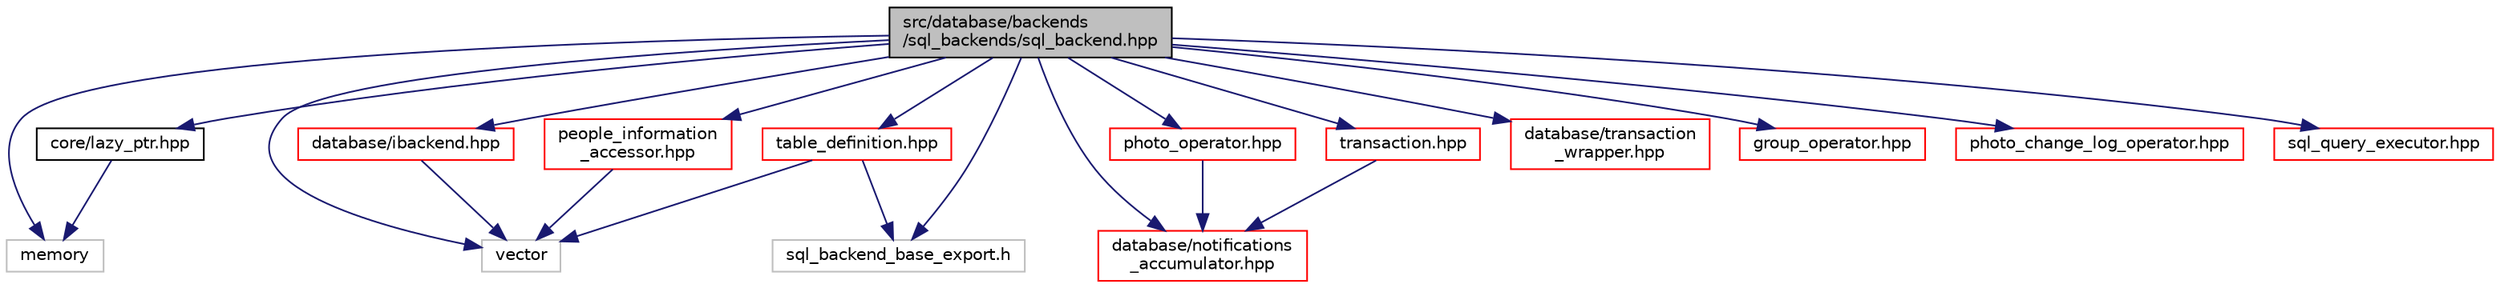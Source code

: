 digraph "src/database/backends/sql_backends/sql_backend.hpp"
{
 // LATEX_PDF_SIZE
  edge [fontname="Helvetica",fontsize="10",labelfontname="Helvetica",labelfontsize="10"];
  node [fontname="Helvetica",fontsize="10",shape=record];
  Node1 [label="src/database/backends\l/sql_backends/sql_backend.hpp",height=0.2,width=0.4,color="black", fillcolor="grey75", style="filled", fontcolor="black",tooltip=" "];
  Node1 -> Node2 [color="midnightblue",fontsize="10",style="solid",fontname="Helvetica"];
  Node2 [label="memory",height=0.2,width=0.4,color="grey75", fillcolor="white", style="filled",tooltip=" "];
  Node1 -> Node3 [color="midnightblue",fontsize="10",style="solid",fontname="Helvetica"];
  Node3 [label="vector",height=0.2,width=0.4,color="grey75", fillcolor="white", style="filled",tooltip=" "];
  Node1 -> Node4 [color="midnightblue",fontsize="10",style="solid",fontname="Helvetica"];
  Node4 [label="core/lazy_ptr.hpp",height=0.2,width=0.4,color="black", fillcolor="white", style="filled",URL="$lazy__ptr_8hpp.html",tooltip=" "];
  Node4 -> Node2 [color="midnightblue",fontsize="10",style="solid",fontname="Helvetica"];
  Node1 -> Node5 [color="midnightblue",fontsize="10",style="solid",fontname="Helvetica"];
  Node5 [label="database/ibackend.hpp",height=0.2,width=0.4,color="red", fillcolor="white", style="filled",URL="$ibackend_8hpp.html",tooltip=" "];
  Node5 -> Node3 [color="midnightblue",fontsize="10",style="solid",fontname="Helvetica"];
  Node1 -> Node42 [color="midnightblue",fontsize="10",style="solid",fontname="Helvetica"];
  Node42 [label="database/notifications\l_accumulator.hpp",height=0.2,width=0.4,color="red", fillcolor="white", style="filled",URL="$notifications__accumulator_8hpp.html",tooltip=" "];
  Node1 -> Node44 [color="midnightblue",fontsize="10",style="solid",fontname="Helvetica"];
  Node44 [label="database/transaction\l_wrapper.hpp",height=0.2,width=0.4,color="red", fillcolor="white", style="filled",URL="$transaction__wrapper_8hpp.html",tooltip=" "];
  Node1 -> Node45 [color="midnightblue",fontsize="10",style="solid",fontname="Helvetica"];
  Node45 [label="group_operator.hpp",height=0.2,width=0.4,color="red", fillcolor="white", style="filled",URL="$group__operator_8hpp.html",tooltip=" "];
  Node1 -> Node47 [color="midnightblue",fontsize="10",style="solid",fontname="Helvetica"];
  Node47 [label="people_information\l_accessor.hpp",height=0.2,width=0.4,color="red", fillcolor="white", style="filled",URL="$people__information__accessor_8hpp.html",tooltip=" "];
  Node47 -> Node3 [color="midnightblue",fontsize="10",style="solid",fontname="Helvetica"];
  Node1 -> Node49 [color="midnightblue",fontsize="10",style="solid",fontname="Helvetica"];
  Node49 [label="photo_change_log_operator.hpp",height=0.2,width=0.4,color="red", fillcolor="white", style="filled",URL="$photo__change__log__operator_8hpp.html",tooltip=" "];
  Node1 -> Node53 [color="midnightblue",fontsize="10",style="solid",fontname="Helvetica"];
  Node53 [label="photo_operator.hpp",height=0.2,width=0.4,color="red", fillcolor="white", style="filled",URL="$photo__operator_8hpp.html",tooltip=" "];
  Node53 -> Node42 [color="midnightblue",fontsize="10",style="solid",fontname="Helvetica"];
  Node1 -> Node60 [color="midnightblue",fontsize="10",style="solid",fontname="Helvetica"];
  Node60 [label="sql_backend_base_export.h",height=0.2,width=0.4,color="grey75", fillcolor="white", style="filled",tooltip=" "];
  Node1 -> Node62 [color="midnightblue",fontsize="10",style="solid",fontname="Helvetica"];
  Node62 [label="sql_query_executor.hpp",height=0.2,width=0.4,color="red", fillcolor="white", style="filled",URL="$sql__query__executor_8hpp.html",tooltip=" "];
  Node1 -> Node61 [color="midnightblue",fontsize="10",style="solid",fontname="Helvetica"];
  Node61 [label="table_definition.hpp",height=0.2,width=0.4,color="red", fillcolor="white", style="filled",URL="$table__definition_8hpp.html",tooltip=" "];
  Node61 -> Node3 [color="midnightblue",fontsize="10",style="solid",fontname="Helvetica"];
  Node61 -> Node60 [color="midnightblue",fontsize="10",style="solid",fontname="Helvetica"];
  Node1 -> Node65 [color="midnightblue",fontsize="10",style="solid",fontname="Helvetica"];
  Node65 [label="transaction.hpp",height=0.2,width=0.4,color="red", fillcolor="white", style="filled",URL="$transaction_8hpp.html",tooltip=" "];
  Node65 -> Node42 [color="midnightblue",fontsize="10",style="solid",fontname="Helvetica"];
}
